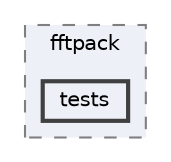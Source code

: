 digraph "/home/jam/Research/IRES-2025/dev/src/llm-scripts/testing/hypothesis-testing/hyp-env/lib/python3.12/site-packages/scipy/fftpack/tests"
{
 // LATEX_PDF_SIZE
  bgcolor="transparent";
  edge [fontname=Helvetica,fontsize=10,labelfontname=Helvetica,labelfontsize=10];
  node [fontname=Helvetica,fontsize=10,shape=box,height=0.2,width=0.4];
  compound=true
  subgraph clusterdir_47354b8124486308ab98cc7e860500df {
    graph [ bgcolor="#edf0f7", pencolor="grey50", label="fftpack", fontname=Helvetica,fontsize=10 style="filled,dashed", URL="dir_47354b8124486308ab98cc7e860500df.html",tooltip=""]
  dir_9b58123d539078ef0d2303acdeef194b [label="tests", fillcolor="#edf0f7", color="grey25", style="filled,bold", URL="dir_9b58123d539078ef0d2303acdeef194b.html",tooltip=""];
  }
}
